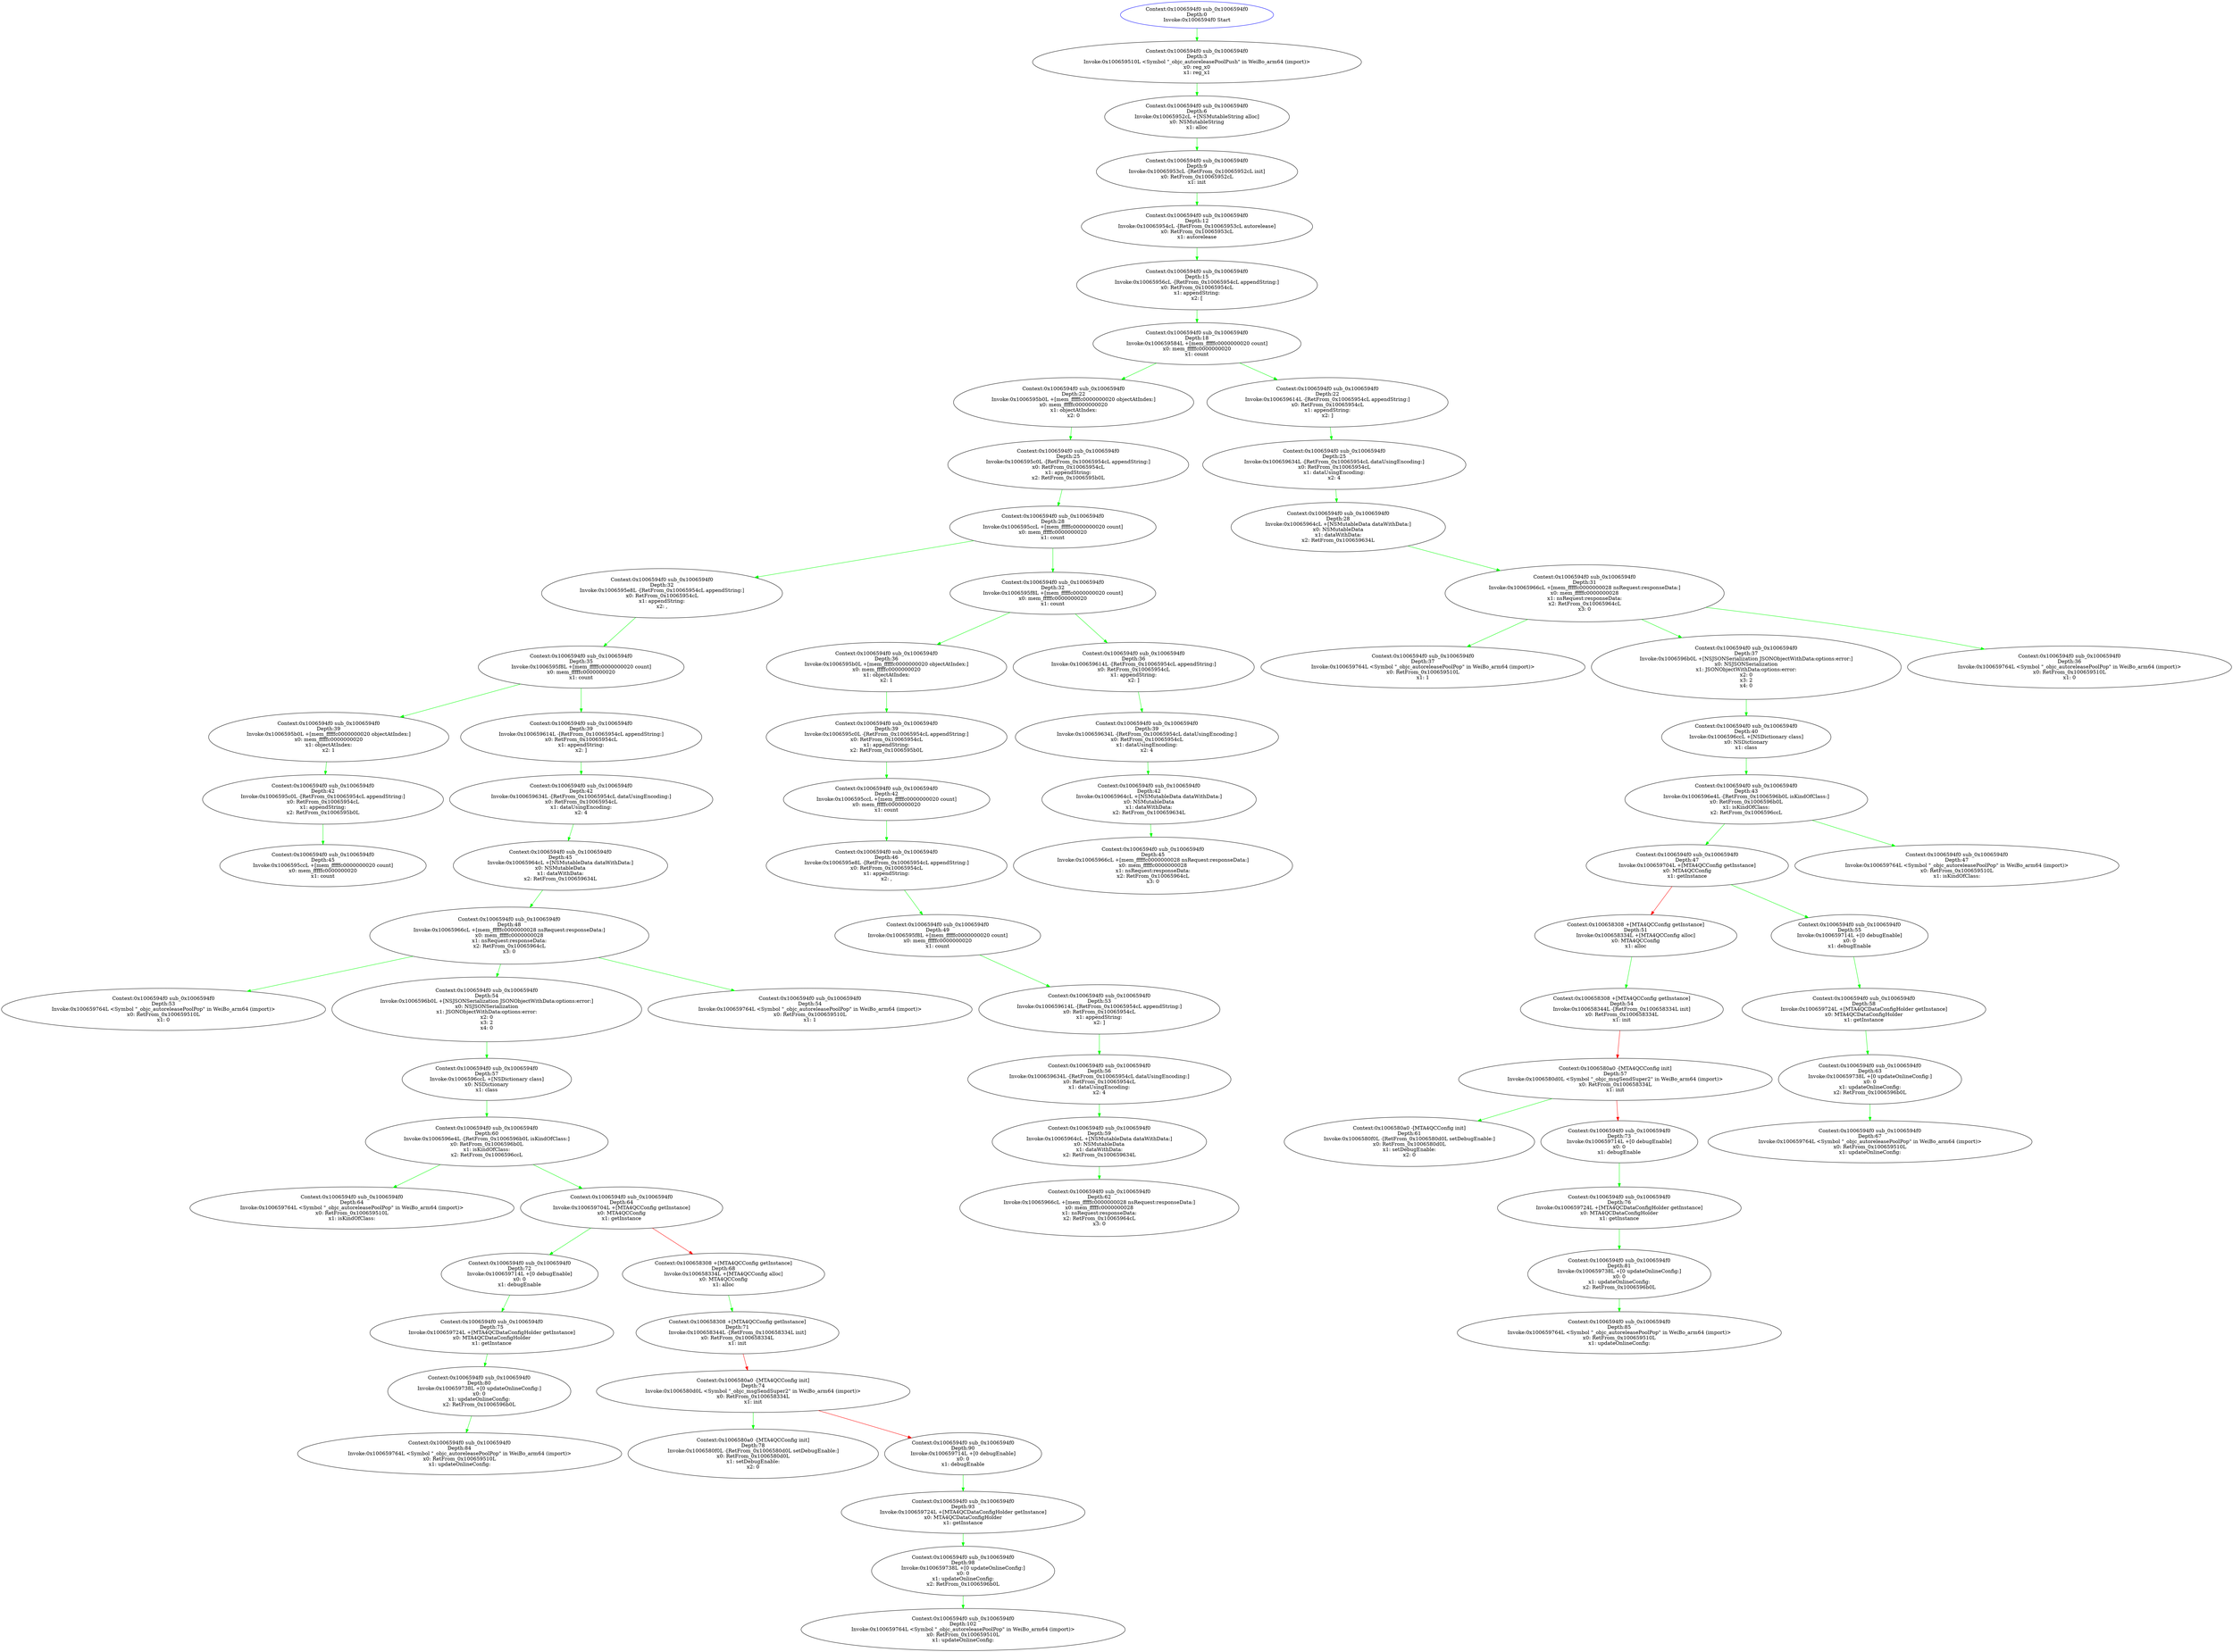 strict digraph  {
	"Context:0x1006594f0 sub_0x1006594f0
Depth:53
Invoke:0x100659764L <Symbol \"_objc_autoreleasePoolPop\" in WeiBo_arm64 (import)>
x0: \
RetFrom_0x100659510L
x1: 0
"	 [addr=4301625188,
		args="['RetFrom_0x100659510L', '0']",
		context=4301624560,
		des="<Symbol \"_objc_autoreleasePoolPop\" in WeiBo_arm64 (import)>",
		dp=None,
		pnode="Context:0x1006594f0 sub_0x1006594f0
Depth:48
Invoke:0x10065966cL +[mem_fffffc0000000028 nsRequest:responseData:]
x0: mem_fffffc0000000028
\
x1: nsRequest:responseData:
x2: RetFrom_0x10065964cL
x3: 0
"];
	"Context:0x1006594f0 sub_0x1006594f0
Depth:25
Invoke:0x1006595c0L -[RetFrom_0x10065954cL appendString:]
x0: RetFrom_0x10065954cL
\
x1: appendString:
x2: RetFrom_0x1006595b0L
"	 [addr=4301624768,
		args="['RetFrom_0x10065954cL', 'appendString:', 'RetFrom_0x1006595b0L']",
		context=4301624560,
		des="-[RetFrom_0x10065954cL appendString:]",
		dp=None,
		pnode="Context:0x1006594f0 sub_0x1006594f0
Depth:22
Invoke:0x1006595b0L +[mem_fffffc0000000020 objectAtIndex:]
x0: mem_fffffc0000000020
\
x1: objectAtIndex:
x2: 0
"];
	"Context:0x1006594f0 sub_0x1006594f0
Depth:28
Invoke:0x1006595ccL +[mem_fffffc0000000020 count]
x0: mem_fffffc0000000020
x1: count
"	 [addr=4301624780,
		args="['mem_fffffc0000000020', 'count']",
		context=4301624560,
		des="+[mem_fffffc0000000020 count]",
		dp=None,
		pnode="Context:0x1006594f0 sub_0x1006594f0
Depth:25
Invoke:0x1006595c0L -[RetFrom_0x10065954cL appendString:]
x0: RetFrom_0x10065954cL
\
x1: appendString:
x2: RetFrom_0x1006595b0L
"];
	"Context:0x1006594f0 sub_0x1006594f0
Depth:25
Invoke:0x1006595c0L -[RetFrom_0x10065954cL appendString:]
x0: RetFrom_0x10065954cL
\
x1: appendString:
x2: RetFrom_0x1006595b0L
" -> "Context:0x1006594f0 sub_0x1006594f0
Depth:28
Invoke:0x1006595ccL +[mem_fffffc0000000020 count]
x0: mem_fffffc0000000020
x1: count
"	 [color=green];
	"Context:0x1006594f0 sub_0x1006594f0
Depth:45
Invoke:0x1006595ccL +[mem_fffffc0000000020 count]
x0: mem_fffffc0000000020
x1: count
"	 [addr=4301624780,
		args="['mem_fffffc0000000020', 'count']",
		context=4301624560,
		des="+[mem_fffffc0000000020 count]",
		dp=None,
		pnode="Context:0x1006594f0 sub_0x1006594f0
Depth:42
Invoke:0x1006595c0L -[RetFrom_0x10065954cL appendString:]
x0: RetFrom_0x10065954cL
\
x1: appendString:
x2: RetFrom_0x1006595b0L
"];
	"Context:0x1006594f0 sub_0x1006594f0
Depth:0
Invoke:0x1006594f0 Start
"	 [addr=4301624560,
		args=None,
		color=blue,
		context=4301624560,
		context_name=sub_0x1006594f0,
		des=Start,
		dp=None,
		pnode=None];
	"Context:0x1006594f0 sub_0x1006594f0
Depth:3
Invoke:0x100659510L <Symbol \"_objc_autoreleasePoolPush\" in WeiBo_arm64 (import)>
x0: \
reg_x0
x1: reg_x1
"	 [addr=4301624592,
		args="['reg_x0', 'reg_x1']",
		context=4301624560,
		des="<Symbol \"_objc_autoreleasePoolPush\" in WeiBo_arm64 (import)>",
		dp=None,
		pnode="Context:0x1006594f0 sub_0x1006594f0
Depth:0
Invoke:0x1006594f0 Start
"];
	"Context:0x1006594f0 sub_0x1006594f0
Depth:0
Invoke:0x1006594f0 Start
" -> "Context:0x1006594f0 sub_0x1006594f0
Depth:3
Invoke:0x100659510L <Symbol \"_objc_autoreleasePoolPush\" in WeiBo_arm64 (import)>
x0: \
reg_x0
x1: reg_x1
"	 [color=green];
	"Context:0x1006594f0 sub_0x1006594f0
Depth:64
Invoke:0x100659764L <Symbol \"_objc_autoreleasePoolPop\" in WeiBo_arm64 (import)>
x0: \
RetFrom_0x100659510L
x1: isKindOfClass:
"	 [addr=4301625188,
		args="['RetFrom_0x100659510L', 'isKindOfClass:']",
		context=4301624560,
		des="<Symbol \"_objc_autoreleasePoolPop\" in WeiBo_arm64 (import)>",
		dp=None,
		pnode="Context:0x1006594f0 sub_0x1006594f0
Depth:60
Invoke:0x1006596e4L -[RetFrom_0x1006596b0L isKindOfClass:]
x0: RetFrom_0x1006596b0L
\
x1: isKindOfClass:
x2: RetFrom_0x1006596ccL
"];
	"Context:0x1006594f0 sub_0x1006594f0
Depth:80
Invoke:0x100659738L +[0 updateOnlineConfig:]
x0: 0
x1: updateOnlineConfig:
x2: RetFrom_\
0x1006596b0L
"	 [addr=4301625144,
		args="['0', 'updateOnlineConfig:', 'RetFrom_0x1006596b0L']",
		context=4301624560,
		des="+[0 updateOnlineConfig:]",
		dp=None,
		pnode="Context:0x1006594f0 sub_0x1006594f0
Depth:75
Invoke:0x100659724L +[MTA4QCDataConfigHolder getInstance]
x0: MTA4QCDataConfigHolder
\
x1: getInstance
"];
	"Context:0x1006594f0 sub_0x1006594f0
Depth:84
Invoke:0x100659764L <Symbol \"_objc_autoreleasePoolPop\" in WeiBo_arm64 (import)>
x0: \
RetFrom_0x100659510L
x1: updateOnlineConfig:
"	 [addr=4301625188,
		args="['RetFrom_0x100659510L', 'updateOnlineConfig:']",
		context=4301624560,
		des="<Symbol \"_objc_autoreleasePoolPop\" in WeiBo_arm64 (import)>",
		dp=None,
		pnode="Context:0x1006594f0 sub_0x1006594f0
Depth:80
Invoke:0x100659738L +[0 updateOnlineConfig:]
x0: 0
x1: updateOnlineConfig:
x2: RetFrom_\
0x1006596b0L
"];
	"Context:0x1006594f0 sub_0x1006594f0
Depth:80
Invoke:0x100659738L +[0 updateOnlineConfig:]
x0: 0
x1: updateOnlineConfig:
x2: RetFrom_\
0x1006596b0L
" -> "Context:0x1006594f0 sub_0x1006594f0
Depth:84
Invoke:0x100659764L <Symbol \"_objc_autoreleasePoolPop\" in WeiBo_arm64 (import)>
x0: \
RetFrom_0x100659510L
x1: updateOnlineConfig:
"	 [color=green];
	"Context:0x100658308 +[MTA4QCConfig getInstance]
Depth:51
Invoke:0x100658334L +[MTA4QCConfig alloc]
x0: MTA4QCConfig
x1: alloc
"	 [addr=4301620020,
		args="['MTA4QCConfig', 'alloc']",
		context=4301619976,
		des="+[MTA4QCConfig alloc]",
		dp="[MTA4QCConfig alloc]",
		pnode="Context:0x1006594f0 sub_0x1006594f0
Depth:47
Invoke:0x100659704L +[MTA4QCConfig getInstance]
x0: MTA4QCConfig
x1: getInstance
"];
	"Context:0x100658308 +[MTA4QCConfig getInstance]
Depth:54
Invoke:0x100658344L -[RetFrom_0x100658334L init]
x0: RetFrom_0x100658334L
\
x1: init
"	 [addr=4301620036,
		args="['RetFrom_0x100658334L', 'init']",
		context=4301619976,
		des="-[RetFrom_0x100658334L init]",
		dp=None,
		pnode="Context:0x100658308 +[MTA4QCConfig getInstance]
Depth:51
Invoke:0x100658334L +[MTA4QCConfig alloc]
x0: MTA4QCConfig
x1: alloc
"];
	"Context:0x100658308 +[MTA4QCConfig getInstance]
Depth:51
Invoke:0x100658334L +[MTA4QCConfig alloc]
x0: MTA4QCConfig
x1: alloc
" -> "Context:0x100658308 +[MTA4QCConfig getInstance]
Depth:54
Invoke:0x100658344L -[RetFrom_0x100658334L init]
x0: RetFrom_0x100658334L
\
x1: init
"	 [color=green];
	"Context:0x1006594f0 sub_0x1006594f0
Depth:42
Invoke:0x1006595ccL +[mem_fffffc0000000020 count]
x0: mem_fffffc0000000020
x1: count
"	 [addr=4301624780,
		args="['mem_fffffc0000000020', 'count']",
		context=4301624560,
		des="+[mem_fffffc0000000020 count]",
		dp=None,
		pnode="Context:0x1006594f0 sub_0x1006594f0
Depth:39
Invoke:0x1006595c0L -[RetFrom_0x10065954cL appendString:]
x0: RetFrom_0x10065954cL
\
x1: appendString:
x2: RetFrom_0x1006595b0L
"];
	"Context:0x1006594f0 sub_0x1006594f0
Depth:46
Invoke:0x1006595e8L -[RetFrom_0x10065954cL appendString:]
x0: RetFrom_0x10065954cL
\
x1: appendString:
x2: ,
"	 [addr=4301624808,
		args="['RetFrom_0x10065954cL', 'appendString:', ',']",
		context=4301624560,
		des="-[RetFrom_0x10065954cL appendString:]",
		dp=None,
		pnode="Context:0x1006594f0 sub_0x1006594f0
Depth:42
Invoke:0x1006595ccL +[mem_fffffc0000000020 count]
x0: mem_fffffc0000000020
x1: count
"];
	"Context:0x1006594f0 sub_0x1006594f0
Depth:42
Invoke:0x1006595ccL +[mem_fffffc0000000020 count]
x0: mem_fffffc0000000020
x1: count
" -> "Context:0x1006594f0 sub_0x1006594f0
Depth:46
Invoke:0x1006595e8L -[RetFrom_0x10065954cL appendString:]
x0: RetFrom_0x10065954cL
\
x1: appendString:
x2: ,
"	 [color=green];
	"Context:0x1006594f0 sub_0x1006594f0
Depth:39
Invoke:0x1006595b0L +[mem_fffffc0000000020 objectAtIndex:]
x0: mem_fffffc0000000020
\
x1: objectAtIndex:
x2: 1
"	 [addr=4301624752,
		args="['mem_fffffc0000000020', 'objectAtIndex:', '1']",
		context=4301624560,
		des="+[mem_fffffc0000000020 objectAtIndex:]",
		dp=None,
		pnode="Context:0x1006594f0 sub_0x1006594f0
Depth:35
Invoke:0x1006595f8L +[mem_fffffc0000000020 count]
x0: mem_fffffc0000000020
x1: count
"];
	"Context:0x1006594f0 sub_0x1006594f0
Depth:42
Invoke:0x1006595c0L -[RetFrom_0x10065954cL appendString:]
x0: RetFrom_0x10065954cL
\
x1: appendString:
x2: RetFrom_0x1006595b0L
"	 [addr=4301624768,
		args="['RetFrom_0x10065954cL', 'appendString:', 'RetFrom_0x1006595b0L']",
		context=4301624560,
		des="-[RetFrom_0x10065954cL appendString:]",
		dp=None,
		pnode="Context:0x1006594f0 sub_0x1006594f0
Depth:39
Invoke:0x1006595b0L +[mem_fffffc0000000020 objectAtIndex:]
x0: mem_fffffc0000000020
\
x1: objectAtIndex:
x2: 1
"];
	"Context:0x1006594f0 sub_0x1006594f0
Depth:39
Invoke:0x1006595b0L +[mem_fffffc0000000020 objectAtIndex:]
x0: mem_fffffc0000000020
\
x1: objectAtIndex:
x2: 1
" -> "Context:0x1006594f0 sub_0x1006594f0
Depth:42
Invoke:0x1006595c0L -[RetFrom_0x10065954cL appendString:]
x0: RetFrom_0x10065954cL
\
x1: appendString:
x2: RetFrom_0x1006595b0L
"	 [color=green];
	"Context:0x1006594f0 sub_0x1006594f0
Depth:58
Invoke:0x100659724L +[MTA4QCDataConfigHolder getInstance]
x0: MTA4QCDataConfigHolder
\
x1: getInstance
"	 [addr=4301625124,
		args="['MTA4QCDataConfigHolder', 'getInstance']",
		context=4301624560,
		des="+[MTA4QCDataConfigHolder getInstance]",
		dp=None,
		pnode="Context:0x1006594f0 sub_0x1006594f0
Depth:55
Invoke:0x100659714L +[0 debugEnable]
x0: 0
x1: debugEnable
"];
	"Context:0x1006594f0 sub_0x1006594f0
Depth:63
Invoke:0x100659738L +[0 updateOnlineConfig:]
x0: 0
x1: updateOnlineConfig:
x2: RetFrom_\
0x1006596b0L
"	 [addr=4301625144,
		args="['0', 'updateOnlineConfig:', 'RetFrom_0x1006596b0L']",
		context=4301624560,
		des="+[0 updateOnlineConfig:]",
		dp=None,
		pnode="Context:0x1006594f0 sub_0x1006594f0
Depth:58
Invoke:0x100659724L +[MTA4QCDataConfigHolder getInstance]
x0: MTA4QCDataConfigHolder
\
x1: getInstance
"];
	"Context:0x1006594f0 sub_0x1006594f0
Depth:58
Invoke:0x100659724L +[MTA4QCDataConfigHolder getInstance]
x0: MTA4QCDataConfigHolder
\
x1: getInstance
" -> "Context:0x1006594f0 sub_0x1006594f0
Depth:63
Invoke:0x100659738L +[0 updateOnlineConfig:]
x0: 0
x1: updateOnlineConfig:
x2: RetFrom_\
0x1006596b0L
"	 [color=green];
	"Context:0x1006594f0 sub_0x1006594f0
Depth:35
Invoke:0x1006595f8L +[mem_fffffc0000000020 count]
x0: mem_fffffc0000000020
x1: count
"	 [addr=4301624824,
		args="['mem_fffffc0000000020', 'count']",
		context=4301624560,
		des="+[mem_fffffc0000000020 count]",
		dp=None,
		pnode="Context:0x1006594f0 sub_0x1006594f0
Depth:32
Invoke:0x1006595e8L -[RetFrom_0x10065954cL appendString:]
x0: RetFrom_0x10065954cL
\
x1: appendString:
x2: ,
"];
	"Context:0x1006594f0 sub_0x1006594f0
Depth:35
Invoke:0x1006595f8L +[mem_fffffc0000000020 count]
x0: mem_fffffc0000000020
x1: count
" -> "Context:0x1006594f0 sub_0x1006594f0
Depth:39
Invoke:0x1006595b0L +[mem_fffffc0000000020 objectAtIndex:]
x0: mem_fffffc0000000020
\
x1: objectAtIndex:
x2: 1
"	 [color=green];
	"Context:0x1006594f0 sub_0x1006594f0
Depth:39
Invoke:0x100659614L -[RetFrom_0x10065954cL appendString:]
x0: RetFrom_0x10065954cL
\
x1: appendString:
x2: ]
"	 [addr=4301624852,
		args="['RetFrom_0x10065954cL', 'appendString:', ']']",
		context=4301624560,
		des="-[RetFrom_0x10065954cL appendString:]",
		dp=None,
		pnode="Context:0x1006594f0 sub_0x1006594f0
Depth:35
Invoke:0x1006595f8L +[mem_fffffc0000000020 count]
x0: mem_fffffc0000000020
x1: count
"];
	"Context:0x1006594f0 sub_0x1006594f0
Depth:35
Invoke:0x1006595f8L +[mem_fffffc0000000020 count]
x0: mem_fffffc0000000020
x1: count
" -> "Context:0x1006594f0 sub_0x1006594f0
Depth:39
Invoke:0x100659614L -[RetFrom_0x10065954cL appendString:]
x0: RetFrom_0x10065954cL
\
x1: appendString:
x2: ]
"	 [color=green];
	"Context:0x1006594f0 sub_0x1006594f0
Depth:25
Invoke:0x100659634L -[RetFrom_0x10065954cL dataUsingEncoding:]
x0: RetFrom_0x10065954cL
\
x1: dataUsingEncoding:
x2: 4
"	 [addr=4301624884,
		args="['RetFrom_0x10065954cL', 'dataUsingEncoding:', '4']",
		context=4301624560,
		des="-[RetFrom_0x10065954cL dataUsingEncoding:]",
		dp=None,
		pnode="Context:0x1006594f0 sub_0x1006594f0
Depth:22
Invoke:0x100659614L -[RetFrom_0x10065954cL appendString:]
x0: RetFrom_0x10065954cL
\
x1: appendString:
x2: ]
"];
	"Context:0x1006594f0 sub_0x1006594f0
Depth:28
Invoke:0x10065964cL +[NSMutableData dataWithData:]
x0: NSMutableData
x1: dataWithData:
\
x2: RetFrom_0x100659634L
"	 [addr=4301624908,
		args="['NSMutableData', 'dataWithData:', 'RetFrom_0x100659634L']",
		context=4301624560,
		des="+[NSMutableData dataWithData:]",
		dp=None,
		pnode="Context:0x1006594f0 sub_0x1006594f0
Depth:25
Invoke:0x100659634L -[RetFrom_0x10065954cL dataUsingEncoding:]
x0: RetFrom_0x10065954cL
\
x1: dataUsingEncoding:
x2: 4
"];
	"Context:0x1006594f0 sub_0x1006594f0
Depth:25
Invoke:0x100659634L -[RetFrom_0x10065954cL dataUsingEncoding:]
x0: RetFrom_0x10065954cL
\
x1: dataUsingEncoding:
x2: 4
" -> "Context:0x1006594f0 sub_0x1006594f0
Depth:28
Invoke:0x10065964cL +[NSMutableData dataWithData:]
x0: NSMutableData
x1: dataWithData:
\
x2: RetFrom_0x100659634L
"	 [color=green];
	"Context:0x1006594f0 sub_0x1006594f0
Depth:42
Invoke:0x10065964cL +[NSMutableData dataWithData:]
x0: NSMutableData
x1: dataWithData:
\
x2: RetFrom_0x100659634L
"	 [addr=4301624908,
		args="['NSMutableData', 'dataWithData:', 'RetFrom_0x100659634L']",
		context=4301624560,
		des="+[NSMutableData dataWithData:]",
		dp=None,
		pnode="Context:0x1006594f0 sub_0x1006594f0
Depth:39
Invoke:0x100659634L -[RetFrom_0x10065954cL dataUsingEncoding:]
x0: RetFrom_0x10065954cL
\
x1: dataUsingEncoding:
x2: 4
"];
	"Context:0x1006594f0 sub_0x1006594f0
Depth:45
Invoke:0x10065966cL +[mem_fffffc0000000028 nsRequest:responseData:]
x0: mem_fffffc0000000028
\
x1: nsRequest:responseData:
x2: RetFrom_0x10065964cL
x3: 0
"	 [addr=4301624940,
		args="['mem_fffffc0000000028', 'nsRequest:responseData:', 'RetFrom_0x10065964cL', '0']",
		context=4301624560,
		des="+[mem_fffffc0000000028 nsRequest:responseData:]",
		dp=None,
		pnode="Context:0x1006594f0 sub_0x1006594f0
Depth:42
Invoke:0x10065964cL +[NSMutableData dataWithData:]
x0: NSMutableData
x1: dataWithData:
\
x2: RetFrom_0x100659634L
"];
	"Context:0x1006594f0 sub_0x1006594f0
Depth:42
Invoke:0x10065964cL +[NSMutableData dataWithData:]
x0: NSMutableData
x1: dataWithData:
\
x2: RetFrom_0x100659634L
" -> "Context:0x1006594f0 sub_0x1006594f0
Depth:45
Invoke:0x10065966cL +[mem_fffffc0000000028 nsRequest:responseData:]
x0: mem_fffffc0000000028
\
x1: nsRequest:responseData:
x2: RetFrom_0x10065964cL
x3: 0
"	 [color=green];
	"Context:0x1006594f0 sub_0x1006594f0
Depth:22
Invoke:0x1006595b0L +[mem_fffffc0000000020 objectAtIndex:]
x0: mem_fffffc0000000020
\
x1: objectAtIndex:
x2: 0
"	 [addr=4301624752,
		args="['mem_fffffc0000000020', 'objectAtIndex:', '0']",
		context=4301624560,
		des="+[mem_fffffc0000000020 objectAtIndex:]",
		dp=None,
		pnode="Context:0x1006594f0 sub_0x1006594f0
Depth:18
Invoke:0x100659584L +[mem_fffffc0000000020 count]
x0: mem_fffffc0000000020
x1: count
"];
	"Context:0x1006594f0 sub_0x1006594f0
Depth:22
Invoke:0x1006595b0L +[mem_fffffc0000000020 objectAtIndex:]
x0: mem_fffffc0000000020
\
x1: objectAtIndex:
x2: 0
" -> "Context:0x1006594f0 sub_0x1006594f0
Depth:25
Invoke:0x1006595c0L -[RetFrom_0x10065954cL appendString:]
x0: RetFrom_0x10065954cL
\
x1: appendString:
x2: RetFrom_0x1006595b0L
"	 [color=green];
	"Context:0x1006594f0 sub_0x1006594f0
Depth:37
Invoke:0x100659764L <Symbol \"_objc_autoreleasePoolPop\" in WeiBo_arm64 (import)>
x0: \
RetFrom_0x100659510L
x1: 1
"	 [addr=4301625188,
		args="['RetFrom_0x100659510L', '1']",
		context=4301624560,
		des="<Symbol \"_objc_autoreleasePoolPop\" in WeiBo_arm64 (import)>",
		dp=None,
		pnode="Context:0x1006594f0 sub_0x1006594f0
Depth:31
Invoke:0x10065966cL +[mem_fffffc0000000028 nsRequest:responseData:]
x0: mem_fffffc0000000028
\
x1: nsRequest:responseData:
x2: RetFrom_0x10065964cL
x3: 0
"];
	"Context:0x1006594f0 sub_0x1006594f0
Depth:6
Invoke:0x10065952cL +[NSMutableString alloc]
x0: NSMutableString
x1: alloc
"	 [addr=4301624620,
		args="['NSMutableString', 'alloc']",
		context=4301624560,
		des="+[NSMutableString alloc]",
		dp="[NSMutableString alloc]",
		pnode="Context:0x1006594f0 sub_0x1006594f0
Depth:3
Invoke:0x100659510L <Symbol \"_objc_autoreleasePoolPush\" in WeiBo_arm64 (import)>
x0: \
reg_x0
x1: reg_x1
"];
	"Context:0x1006594f0 sub_0x1006594f0
Depth:3
Invoke:0x100659510L <Symbol \"_objc_autoreleasePoolPush\" in WeiBo_arm64 (import)>
x0: \
reg_x0
x1: reg_x1
" -> "Context:0x1006594f0 sub_0x1006594f0
Depth:6
Invoke:0x10065952cL +[NSMutableString alloc]
x0: NSMutableString
x1: alloc
"	 [color=green];
	"Context:0x1006594f0 sub_0x1006594f0
Depth:37
Invoke:0x1006596b0L +[NSJSONSerialization JSONObjectWithData:options:error:]
x0: NSJSONSerialization
\
x1: JSONObjectWithData:options:error:
x2: 0
x3: 2
x4: 0
"	 [addr=4301625008,
		args="['NSJSONSerialization', 'JSONObjectWithData:options:error:', '0', '2', '0']",
		context=4301624560,
		des="+[NSJSONSerialization JSONObjectWithData:options:error:]",
		dp="[NSJSONSerialization JSONObjectWithData:0 options:2 error:0 ]",
		pnode="Context:0x1006594f0 sub_0x1006594f0
Depth:31
Invoke:0x10065966cL +[mem_fffffc0000000028 nsRequest:responseData:]
x0: mem_fffffc0000000028
\
x1: nsRequest:responseData:
x2: RetFrom_0x10065964cL
x3: 0
"];
	"Context:0x1006594f0 sub_0x1006594f0
Depth:40
Invoke:0x1006596ccL +[NSDictionary class]
x0: NSDictionary
x1: class
"	 [addr=4301625036,
		args="['NSDictionary', 'class']",
		context=4301624560,
		des="+[NSDictionary class]",
		dp=None,
		pnode="Context:0x1006594f0 sub_0x1006594f0
Depth:37
Invoke:0x1006596b0L +[NSJSONSerialization JSONObjectWithData:options:error:]
x0: NSJSONSerialization
\
x1: JSONObjectWithData:options:error:
x2: 0
x3: 2
x4: 0
"];
	"Context:0x1006594f0 sub_0x1006594f0
Depth:37
Invoke:0x1006596b0L +[NSJSONSerialization JSONObjectWithData:options:error:]
x0: NSJSONSerialization
\
x1: JSONObjectWithData:options:error:
x2: 0
x3: 2
x4: 0
" -> "Context:0x1006594f0 sub_0x1006594f0
Depth:40
Invoke:0x1006596ccL +[NSDictionary class]
x0: NSDictionary
x1: class
"	 [color=green];
	"Context:0x1006594f0 sub_0x1006594f0
Depth:42
Invoke:0x1006595c0L -[RetFrom_0x10065954cL appendString:]
x0: RetFrom_0x10065954cL
\
x1: appendString:
x2: RetFrom_0x1006595b0L
" -> "Context:0x1006594f0 sub_0x1006594f0
Depth:45
Invoke:0x1006595ccL +[mem_fffffc0000000020 count]
x0: mem_fffffc0000000020
x1: count
"	 [color=green];
	"Context:0x1006594f0 sub_0x1006594f0
Depth:31
Invoke:0x10065966cL +[mem_fffffc0000000028 nsRequest:responseData:]
x0: mem_fffffc0000000028
\
x1: nsRequest:responseData:
x2: RetFrom_0x10065964cL
x3: 0
"	 [addr=4301624940,
		args="['mem_fffffc0000000028', 'nsRequest:responseData:', 'RetFrom_0x10065964cL', '0']",
		context=4301624560,
		des="+[mem_fffffc0000000028 nsRequest:responseData:]",
		dp=None,
		pnode="Context:0x1006594f0 sub_0x1006594f0
Depth:28
Invoke:0x10065964cL +[NSMutableData dataWithData:]
x0: NSMutableData
x1: dataWithData:
\
x2: RetFrom_0x100659634L
"];
	"Context:0x1006594f0 sub_0x1006594f0
Depth:28
Invoke:0x10065964cL +[NSMutableData dataWithData:]
x0: NSMutableData
x1: dataWithData:
\
x2: RetFrom_0x100659634L
" -> "Context:0x1006594f0 sub_0x1006594f0
Depth:31
Invoke:0x10065966cL +[mem_fffffc0000000028 nsRequest:responseData:]
x0: mem_fffffc0000000028
\
x1: nsRequest:responseData:
x2: RetFrom_0x10065964cL
x3: 0
"	 [color=green];
	"Context:0x1006594f0 sub_0x1006594f0
Depth:12
Invoke:0x10065954cL -[RetFrom_0x10065953cL autorelease]
x0: RetFrom_0x10065953cL
x1: \
autorelease
"	 [addr=4301624652,
		args="['RetFrom_0x10065953cL', 'autorelease']",
		context=4301624560,
		des="-[RetFrom_0x10065953cL autorelease]",
		dp="[[[NSMutableString alloc] init] autorelease]",
		pnode="Context:0x1006594f0 sub_0x1006594f0
Depth:9
Invoke:0x10065953cL -[RetFrom_0x10065952cL init]
x0: RetFrom_0x10065952cL
x1: init
"];
	"Context:0x1006594f0 sub_0x1006594f0
Depth:15
Invoke:0x10065956cL -[RetFrom_0x10065954cL appendString:]
x0: RetFrom_0x10065954cL
\
x1: appendString:
x2: [
"	 [addr=4301624684,
		args="['RetFrom_0x10065954cL', 'appendString:', '[']",
		context=4301624560,
		des="-[RetFrom_0x10065954cL appendString:]",
		dp=None,
		pnode="Context:0x1006594f0 sub_0x1006594f0
Depth:12
Invoke:0x10065954cL -[RetFrom_0x10065953cL autorelease]
x0: RetFrom_0x10065953cL
x1: \
autorelease
"];
	"Context:0x1006594f0 sub_0x1006594f0
Depth:12
Invoke:0x10065954cL -[RetFrom_0x10065953cL autorelease]
x0: RetFrom_0x10065953cL
x1: \
autorelease
" -> "Context:0x1006594f0 sub_0x1006594f0
Depth:15
Invoke:0x10065956cL -[RetFrom_0x10065954cL appendString:]
x0: RetFrom_0x10065954cL
\
x1: appendString:
x2: [
"	 [color=green];
	"Context:0x1006594f0 sub_0x1006594f0
Depth:93
Invoke:0x100659724L +[MTA4QCDataConfigHolder getInstance]
x0: MTA4QCDataConfigHolder
\
x1: getInstance
"	 [addr=4301625124,
		args="['MTA4QCDataConfigHolder', 'getInstance']",
		context=4301624560,
		des="+[MTA4QCDataConfigHolder getInstance]",
		dp=None,
		pnode="Context:0x1006594f0 sub_0x1006594f0
Depth:90
Invoke:0x100659714L +[0 debugEnable]
x0: 0
x1: debugEnable
"];
	"Context:0x1006594f0 sub_0x1006594f0
Depth:98
Invoke:0x100659738L +[0 updateOnlineConfig:]
x0: 0
x1: updateOnlineConfig:
x2: RetFrom_\
0x1006596b0L
"	 [addr=4301625144,
		args="['0', 'updateOnlineConfig:', 'RetFrom_0x1006596b0L']",
		context=4301624560,
		des="+[0 updateOnlineConfig:]",
		dp=None,
		pnode="Context:0x1006594f0 sub_0x1006594f0
Depth:93
Invoke:0x100659724L +[MTA4QCDataConfigHolder getInstance]
x0: MTA4QCDataConfigHolder
\
x1: getInstance
"];
	"Context:0x1006594f0 sub_0x1006594f0
Depth:93
Invoke:0x100659724L +[MTA4QCDataConfigHolder getInstance]
x0: MTA4QCDataConfigHolder
\
x1: getInstance
" -> "Context:0x1006594f0 sub_0x1006594f0
Depth:98
Invoke:0x100659738L +[0 updateOnlineConfig:]
x0: 0
x1: updateOnlineConfig:
x2: RetFrom_\
0x1006596b0L
"	 [color=green];
	"Context:0x1006580a0 -[MTA4QCConfig init]
Depth:57
Invoke:0x1006580d0L <Symbol \"_objc_msgSendSuper2\" in WeiBo_arm64 (import)>
x0: \
RetFrom_0x100658334L
x1: init
"	 [addr=4301619408,
		args="['RetFrom_0x100658334L', 'init']",
		context=4301619360,
		des="<Symbol \"_objc_msgSendSuper2\" in WeiBo_arm64 (import)>",
		dp="[[MTA4QCConfig alloc] init]",
		pnode="Context:0x100658308 +[MTA4QCConfig getInstance]
Depth:54
Invoke:0x100658344L -[RetFrom_0x100658334L init]
x0: RetFrom_0x100658334L
\
x1: init
"];
	"Context:0x1006580a0 -[MTA4QCConfig init]
Depth:61
Invoke:0x1006580f0L -[RetFrom_0x1006580d0L setDebugEnable:]
x0: RetFrom_0x1006580d0L
\
x1: setDebugEnable:
x2: 0
"	 [addr=4301619440,
		args="['RetFrom_0x1006580d0L', 'setDebugEnable:', '0']",
		context=4301619360,
		des="-[RetFrom_0x1006580d0L setDebugEnable:]",
		dp=None,
		pnode="Context:0x1006580a0 -[MTA4QCConfig init]
Depth:57
Invoke:0x1006580d0L <Symbol \"_objc_msgSendSuper2\" in WeiBo_arm64 (import)>
x0: \
RetFrom_0x100658334L
x1: init
"];
	"Context:0x1006580a0 -[MTA4QCConfig init]
Depth:57
Invoke:0x1006580d0L <Symbol \"_objc_msgSendSuper2\" in WeiBo_arm64 (import)>
x0: \
RetFrom_0x100658334L
x1: init
" -> "Context:0x1006580a0 -[MTA4QCConfig init]
Depth:61
Invoke:0x1006580f0L -[RetFrom_0x1006580d0L setDebugEnable:]
x0: RetFrom_0x1006580d0L
\
x1: setDebugEnable:
x2: 0
"	 [color=green];
	"Context:0x1006594f0 sub_0x1006594f0
Depth:73
Invoke:0x100659714L +[0 debugEnable]
x0: 0
x1: debugEnable
"	 [addr=4301625108,
		args="['0', 'debugEnable']",
		context=4301624560,
		des="+[0 debugEnable]",
		dp=None,
		pnode="Context:0x1006580a0 -[MTA4QCConfig init]
Depth:57
Invoke:0x1006580d0L <Symbol \"_objc_msgSendSuper2\" in WeiBo_arm64 (import)>
x0: \
RetFrom_0x100658334L
x1: init
"];
	"Context:0x1006580a0 -[MTA4QCConfig init]
Depth:57
Invoke:0x1006580d0L <Symbol \"_objc_msgSendSuper2\" in WeiBo_arm64 (import)>
x0: \
RetFrom_0x100658334L
x1: init
" -> "Context:0x1006594f0 sub_0x1006594f0
Depth:73
Invoke:0x100659714L +[0 debugEnable]
x0: 0
x1: debugEnable
"	 [color=red];
	"Context:0x1006594f0 sub_0x1006594f0
Depth:36
Invoke:0x1006595b0L +[mem_fffffc0000000020 objectAtIndex:]
x0: mem_fffffc0000000020
\
x1: objectAtIndex:
x2: 1
"	 [addr=4301624752,
		args="['mem_fffffc0000000020', 'objectAtIndex:', '1']",
		context=4301624560,
		des="+[mem_fffffc0000000020 objectAtIndex:]",
		dp=None,
		pnode="Context:0x1006594f0 sub_0x1006594f0
Depth:32
Invoke:0x1006595f8L +[mem_fffffc0000000020 count]
x0: mem_fffffc0000000020
x1: count
"];
	"Context:0x1006594f0 sub_0x1006594f0
Depth:39
Invoke:0x1006595c0L -[RetFrom_0x10065954cL appendString:]
x0: RetFrom_0x10065954cL
\
x1: appendString:
x2: RetFrom_0x1006595b0L
"	 [addr=4301624768,
		args="['RetFrom_0x10065954cL', 'appendString:', 'RetFrom_0x1006595b0L']",
		context=4301624560,
		des="-[RetFrom_0x10065954cL appendString:]",
		dp=None,
		pnode="Context:0x1006594f0 sub_0x1006594f0
Depth:36
Invoke:0x1006595b0L +[mem_fffffc0000000020 objectAtIndex:]
x0: mem_fffffc0000000020
\
x1: objectAtIndex:
x2: 1
"];
	"Context:0x1006594f0 sub_0x1006594f0
Depth:36
Invoke:0x1006595b0L +[mem_fffffc0000000020 objectAtIndex:]
x0: mem_fffffc0000000020
\
x1: objectAtIndex:
x2: 1
" -> "Context:0x1006594f0 sub_0x1006594f0
Depth:39
Invoke:0x1006595c0L -[RetFrom_0x10065954cL appendString:]
x0: RetFrom_0x10065954cL
\
x1: appendString:
x2: RetFrom_0x1006595b0L
"	 [color=green];
	"Context:0x1006594f0 sub_0x1006594f0
Depth:42
Invoke:0x100659634L -[RetFrom_0x10065954cL dataUsingEncoding:]
x0: RetFrom_0x10065954cL
\
x1: dataUsingEncoding:
x2: 4
"	 [addr=4301624884,
		args="['RetFrom_0x10065954cL', 'dataUsingEncoding:', '4']",
		context=4301624560,
		des="-[RetFrom_0x10065954cL dataUsingEncoding:]",
		dp=None,
		pnode="Context:0x1006594f0 sub_0x1006594f0
Depth:39
Invoke:0x100659614L -[RetFrom_0x10065954cL appendString:]
x0: RetFrom_0x10065954cL
\
x1: appendString:
x2: ]
"];
	"Context:0x1006594f0 sub_0x1006594f0
Depth:45
Invoke:0x10065964cL +[NSMutableData dataWithData:]
x0: NSMutableData
x1: dataWithData:
\
x2: RetFrom_0x100659634L
"	 [addr=4301624908,
		args="['NSMutableData', 'dataWithData:', 'RetFrom_0x100659634L']",
		context=4301624560,
		des="+[NSMutableData dataWithData:]",
		dp=None,
		pnode="Context:0x1006594f0 sub_0x1006594f0
Depth:42
Invoke:0x100659634L -[RetFrom_0x10065954cL dataUsingEncoding:]
x0: RetFrom_0x10065954cL
\
x1: dataUsingEncoding:
x2: 4
"];
	"Context:0x1006594f0 sub_0x1006594f0
Depth:42
Invoke:0x100659634L -[RetFrom_0x10065954cL dataUsingEncoding:]
x0: RetFrom_0x10065954cL
\
x1: dataUsingEncoding:
x2: 4
" -> "Context:0x1006594f0 sub_0x1006594f0
Depth:45
Invoke:0x10065964cL +[NSMutableData dataWithData:]
x0: NSMutableData
x1: dataWithData:
\
x2: RetFrom_0x100659634L
"	 [color=green];
	"Context:0x1006594f0 sub_0x1006594f0
Depth:43
Invoke:0x1006596e4L -[RetFrom_0x1006596b0L isKindOfClass:]
x0: RetFrom_0x1006596b0L
\
x1: isKindOfClass:
x2: RetFrom_0x1006596ccL
"	 [addr=4301625060,
		args="['RetFrom_0x1006596b0L', 'isKindOfClass:', 'RetFrom_0x1006596ccL']",
		context=4301624560,
		des="-[RetFrom_0x1006596b0L isKindOfClass:]",
		dp=None,
		pnode="Context:0x1006594f0 sub_0x1006594f0
Depth:40
Invoke:0x1006596ccL +[NSDictionary class]
x0: NSDictionary
x1: class
"];
	"Context:0x1006594f0 sub_0x1006594f0
Depth:40
Invoke:0x1006596ccL +[NSDictionary class]
x0: NSDictionary
x1: class
" -> "Context:0x1006594f0 sub_0x1006594f0
Depth:43
Invoke:0x1006596e4L -[RetFrom_0x1006596b0L isKindOfClass:]
x0: RetFrom_0x1006596b0L
\
x1: isKindOfClass:
x2: RetFrom_0x1006596ccL
"	 [color=green];
	"Context:0x1006580a0 -[MTA4QCConfig init]
Depth:74
Invoke:0x1006580d0L <Symbol \"_objc_msgSendSuper2\" in WeiBo_arm64 (import)>
x0: \
RetFrom_0x100658334L
x1: init
"	 [addr=4301619408,
		args="['RetFrom_0x100658334L', 'init']",
		context=4301619360,
		des="<Symbol \"_objc_msgSendSuper2\" in WeiBo_arm64 (import)>",
		dp="[[MTA4QCConfig alloc] init]",
		pnode="Context:0x100658308 +[MTA4QCConfig getInstance]
Depth:71
Invoke:0x100658344L -[RetFrom_0x100658334L init]
x0: RetFrom_0x100658334L
\
x1: init
"];
	"Context:0x1006580a0 -[MTA4QCConfig init]
Depth:78
Invoke:0x1006580f0L -[RetFrom_0x1006580d0L setDebugEnable:]
x0: RetFrom_0x1006580d0L
\
x1: setDebugEnable:
x2: 0
"	 [addr=4301619440,
		args="['RetFrom_0x1006580d0L', 'setDebugEnable:', '0']",
		context=4301619360,
		des="-[RetFrom_0x1006580d0L setDebugEnable:]",
		dp=None,
		pnode="Context:0x1006580a0 -[MTA4QCConfig init]
Depth:74
Invoke:0x1006580d0L <Symbol \"_objc_msgSendSuper2\" in WeiBo_arm64 (import)>
x0: \
RetFrom_0x100658334L
x1: init
"];
	"Context:0x1006580a0 -[MTA4QCConfig init]
Depth:74
Invoke:0x1006580d0L <Symbol \"_objc_msgSendSuper2\" in WeiBo_arm64 (import)>
x0: \
RetFrom_0x100658334L
x1: init
" -> "Context:0x1006580a0 -[MTA4QCConfig init]
Depth:78
Invoke:0x1006580f0L -[RetFrom_0x1006580d0L setDebugEnable:]
x0: RetFrom_0x1006580d0L
\
x1: setDebugEnable:
x2: 0
"	 [color=green];
	"Context:0x1006594f0 sub_0x1006594f0
Depth:90
Invoke:0x100659714L +[0 debugEnable]
x0: 0
x1: debugEnable
"	 [addr=4301625108,
		args="['0', 'debugEnable']",
		context=4301624560,
		des="+[0 debugEnable]",
		dp=None,
		pnode="Context:0x1006580a0 -[MTA4QCConfig init]
Depth:74
Invoke:0x1006580d0L <Symbol \"_objc_msgSendSuper2\" in WeiBo_arm64 (import)>
x0: \
RetFrom_0x100658334L
x1: init
"];
	"Context:0x1006580a0 -[MTA4QCConfig init]
Depth:74
Invoke:0x1006580d0L <Symbol \"_objc_msgSendSuper2\" in WeiBo_arm64 (import)>
x0: \
RetFrom_0x100658334L
x1: init
" -> "Context:0x1006594f0 sub_0x1006594f0
Depth:90
Invoke:0x100659714L +[0 debugEnable]
x0: 0
x1: debugEnable
"	 [color=red];
	"Context:0x1006594f0 sub_0x1006594f0
Depth:47
Invoke:0x100659704L +[MTA4QCConfig getInstance]
x0: MTA4QCConfig
x1: getInstance
"	 [addr=4301625092,
		args="['MTA4QCConfig', 'getInstance']",
		context=4301624560,
		des="+[MTA4QCConfig getInstance]",
		dp=None,
		pnode="Context:0x1006594f0 sub_0x1006594f0
Depth:43
Invoke:0x1006596e4L -[RetFrom_0x1006596b0L isKindOfClass:]
x0: RetFrom_0x1006596b0L
\
x1: isKindOfClass:
x2: RetFrom_0x1006596ccL
"];
	"Context:0x1006594f0 sub_0x1006594f0
Depth:47
Invoke:0x100659704L +[MTA4QCConfig getInstance]
x0: MTA4QCConfig
x1: getInstance
" -> "Context:0x100658308 +[MTA4QCConfig getInstance]
Depth:51
Invoke:0x100658334L +[MTA4QCConfig alloc]
x0: MTA4QCConfig
x1: alloc
"	 [color=red];
	"Context:0x1006594f0 sub_0x1006594f0
Depth:55
Invoke:0x100659714L +[0 debugEnable]
x0: 0
x1: debugEnable
"	 [addr=4301625108,
		args="['0', 'debugEnable']",
		context=4301624560,
		des="+[0 debugEnable]",
		dp=None,
		pnode="Context:0x1006594f0 sub_0x1006594f0
Depth:47
Invoke:0x100659704L +[MTA4QCConfig getInstance]
x0: MTA4QCConfig
x1: getInstance
"];
	"Context:0x1006594f0 sub_0x1006594f0
Depth:47
Invoke:0x100659704L +[MTA4QCConfig getInstance]
x0: MTA4QCConfig
x1: getInstance
" -> "Context:0x1006594f0 sub_0x1006594f0
Depth:55
Invoke:0x100659714L +[0 debugEnable]
x0: 0
x1: debugEnable
"	 [color=green];
	"Context:0x1006594f0 sub_0x1006594f0
Depth:67
Invoke:0x100659764L <Symbol \"_objc_autoreleasePoolPop\" in WeiBo_arm64 (import)>
x0: \
RetFrom_0x100659510L
x1: updateOnlineConfig:
"	 [addr=4301625188,
		args="['RetFrom_0x100659510L', 'updateOnlineConfig:']",
		context=4301624560,
		des="<Symbol \"_objc_autoreleasePoolPop\" in WeiBo_arm64 (import)>",
		dp=None,
		pnode="Context:0x1006594f0 sub_0x1006594f0
Depth:63
Invoke:0x100659738L +[0 updateOnlineConfig:]
x0: 0
x1: updateOnlineConfig:
x2: RetFrom_\
0x1006596b0L
"];
	"Context:0x1006594f0 sub_0x1006594f0
Depth:63
Invoke:0x100659738L +[0 updateOnlineConfig:]
x0: 0
x1: updateOnlineConfig:
x2: RetFrom_\
0x1006596b0L
" -> "Context:0x1006594f0 sub_0x1006594f0
Depth:67
Invoke:0x100659764L <Symbol \"_objc_autoreleasePoolPop\" in WeiBo_arm64 (import)>
x0: \
RetFrom_0x100659510L
x1: updateOnlineConfig:
"	 [color=green];
	"Context:0x1006594f0 sub_0x1006594f0
Depth:39
Invoke:0x100659634L -[RetFrom_0x10065954cL dataUsingEncoding:]
x0: RetFrom_0x10065954cL
\
x1: dataUsingEncoding:
x2: 4
"	 [addr=4301624884,
		args="['RetFrom_0x10065954cL', 'dataUsingEncoding:', '4']",
		context=4301624560,
		des="-[RetFrom_0x10065954cL dataUsingEncoding:]",
		dp=None,
		pnode="Context:0x1006594f0 sub_0x1006594f0
Depth:36
Invoke:0x100659614L -[RetFrom_0x10065954cL appendString:]
x0: RetFrom_0x10065954cL
\
x1: appendString:
x2: ]
"];
	"Context:0x1006594f0 sub_0x1006594f0
Depth:39
Invoke:0x100659634L -[RetFrom_0x10065954cL dataUsingEncoding:]
x0: RetFrom_0x10065954cL
\
x1: dataUsingEncoding:
x2: 4
" -> "Context:0x1006594f0 sub_0x1006594f0
Depth:42
Invoke:0x10065964cL +[NSMutableData dataWithData:]
x0: NSMutableData
x1: dataWithData:
\
x2: RetFrom_0x100659634L
"	 [color=green];
	"Context:0x1006594f0 sub_0x1006594f0
Depth:39
Invoke:0x1006595c0L -[RetFrom_0x10065954cL appendString:]
x0: RetFrom_0x10065954cL
\
x1: appendString:
x2: RetFrom_0x1006595b0L
" -> "Context:0x1006594f0 sub_0x1006594f0
Depth:42
Invoke:0x1006595ccL +[mem_fffffc0000000020 count]
x0: mem_fffffc0000000020
x1: count
"	 [color=green];
	"Context:0x1006594f0 sub_0x1006594f0
Depth:32
Invoke:0x1006595e8L -[RetFrom_0x10065954cL appendString:]
x0: RetFrom_0x10065954cL
\
x1: appendString:
x2: ,
"	 [addr=4301624808,
		args="['RetFrom_0x10065954cL', 'appendString:', ',']",
		context=4301624560,
		des="-[RetFrom_0x10065954cL appendString:]",
		dp=None,
		pnode="Context:0x1006594f0 sub_0x1006594f0
Depth:28
Invoke:0x1006595ccL +[mem_fffffc0000000020 count]
x0: mem_fffffc0000000020
x1: count
"];
	"Context:0x1006594f0 sub_0x1006594f0
Depth:32
Invoke:0x1006595e8L -[RetFrom_0x10065954cL appendString:]
x0: RetFrom_0x10065954cL
\
x1: appendString:
x2: ,
" -> "Context:0x1006594f0 sub_0x1006594f0
Depth:35
Invoke:0x1006595f8L +[mem_fffffc0000000020 count]
x0: mem_fffffc0000000020
x1: count
"	 [color=green];
	"Context:0x1006594f0 sub_0x1006594f0
Depth:31
Invoke:0x10065966cL +[mem_fffffc0000000028 nsRequest:responseData:]
x0: mem_fffffc0000000028
\
x1: nsRequest:responseData:
x2: RetFrom_0x10065964cL
x3: 0
" -> "Context:0x1006594f0 sub_0x1006594f0
Depth:37
Invoke:0x100659764L <Symbol \"_objc_autoreleasePoolPop\" in WeiBo_arm64 (import)>
x0: \
RetFrom_0x100659510L
x1: 1
"	 [color=green];
	"Context:0x1006594f0 sub_0x1006594f0
Depth:31
Invoke:0x10065966cL +[mem_fffffc0000000028 nsRequest:responseData:]
x0: mem_fffffc0000000028
\
x1: nsRequest:responseData:
x2: RetFrom_0x10065964cL
x3: 0
" -> "Context:0x1006594f0 sub_0x1006594f0
Depth:37
Invoke:0x1006596b0L +[NSJSONSerialization JSONObjectWithData:options:error:]
x0: NSJSONSerialization
\
x1: JSONObjectWithData:options:error:
x2: 0
x3: 2
x4: 0
"	 [color=green];
	"Context:0x1006594f0 sub_0x1006594f0
Depth:36
Invoke:0x100659764L <Symbol \"_objc_autoreleasePoolPop\" in WeiBo_arm64 (import)>
x0: \
RetFrom_0x100659510L
x1: 0
"	 [addr=4301625188,
		args="['RetFrom_0x100659510L', '0']",
		context=4301624560,
		des="<Symbol \"_objc_autoreleasePoolPop\" in WeiBo_arm64 (import)>",
		dp=None,
		pnode="Context:0x1006594f0 sub_0x1006594f0
Depth:31
Invoke:0x10065966cL +[mem_fffffc0000000028 nsRequest:responseData:]
x0: mem_fffffc0000000028
\
x1: nsRequest:responseData:
x2: RetFrom_0x10065964cL
x3: 0
"];
	"Context:0x1006594f0 sub_0x1006594f0
Depth:31
Invoke:0x10065966cL +[mem_fffffc0000000028 nsRequest:responseData:]
x0: mem_fffffc0000000028
\
x1: nsRequest:responseData:
x2: RetFrom_0x10065964cL
x3: 0
" -> "Context:0x1006594f0 sub_0x1006594f0
Depth:36
Invoke:0x100659764L <Symbol \"_objc_autoreleasePoolPop\" in WeiBo_arm64 (import)>
x0: \
RetFrom_0x100659510L
x1: 0
"	 [color=green];
	"Context:0x1006594f0 sub_0x1006594f0
Depth:55
Invoke:0x100659714L +[0 debugEnable]
x0: 0
x1: debugEnable
" -> "Context:0x1006594f0 sub_0x1006594f0
Depth:58
Invoke:0x100659724L +[MTA4QCDataConfigHolder getInstance]
x0: MTA4QCDataConfigHolder
\
x1: getInstance
"	 [color=green];
	"Context:0x1006594f0 sub_0x1006594f0
Depth:9
Invoke:0x10065953cL -[RetFrom_0x10065952cL init]
x0: RetFrom_0x10065952cL
x1: init
"	 [addr=4301624636,
		args="['RetFrom_0x10065952cL', 'init']",
		context=4301624560,
		des="-[RetFrom_0x10065952cL init]",
		dp="[[NSMutableString alloc] init]",
		pnode="Context:0x1006594f0 sub_0x1006594f0
Depth:6
Invoke:0x10065952cL +[NSMutableString alloc]
x0: NSMutableString
x1: alloc
"];
	"Context:0x1006594f0 sub_0x1006594f0
Depth:9
Invoke:0x10065953cL -[RetFrom_0x10065952cL init]
x0: RetFrom_0x10065952cL
x1: init
" -> "Context:0x1006594f0 sub_0x1006594f0
Depth:12
Invoke:0x10065954cL -[RetFrom_0x10065953cL autorelease]
x0: RetFrom_0x10065953cL
x1: \
autorelease
"	 [color=green];
	"Context:0x1006594f0 sub_0x1006594f0
Depth:76
Invoke:0x100659724L +[MTA4QCDataConfigHolder getInstance]
x0: MTA4QCDataConfigHolder
\
x1: getInstance
"	 [addr=4301625124,
		args="['MTA4QCDataConfigHolder', 'getInstance']",
		context=4301624560,
		des="+[MTA4QCDataConfigHolder getInstance]",
		dp=None,
		pnode="Context:0x1006594f0 sub_0x1006594f0
Depth:73
Invoke:0x100659714L +[0 debugEnable]
x0: 0
x1: debugEnable
"];
	"Context:0x1006594f0 sub_0x1006594f0
Depth:81
Invoke:0x100659738L +[0 updateOnlineConfig:]
x0: 0
x1: updateOnlineConfig:
x2: RetFrom_\
0x1006596b0L
"	 [addr=4301625144,
		args="['0', 'updateOnlineConfig:', 'RetFrom_0x1006596b0L']",
		context=4301624560,
		des="+[0 updateOnlineConfig:]",
		dp=None,
		pnode="Context:0x1006594f0 sub_0x1006594f0
Depth:76
Invoke:0x100659724L +[MTA4QCDataConfigHolder getInstance]
x0: MTA4QCDataConfigHolder
\
x1: getInstance
"];
	"Context:0x1006594f0 sub_0x1006594f0
Depth:76
Invoke:0x100659724L +[MTA4QCDataConfigHolder getInstance]
x0: MTA4QCDataConfigHolder
\
x1: getInstance
" -> "Context:0x1006594f0 sub_0x1006594f0
Depth:81
Invoke:0x100659738L +[0 updateOnlineConfig:]
x0: 0
x1: updateOnlineConfig:
x2: RetFrom_\
0x1006596b0L
"	 [color=green];
	"Context:0x1006594f0 sub_0x1006594f0
Depth:54
Invoke:0x1006596b0L +[NSJSONSerialization JSONObjectWithData:options:error:]
x0: NSJSONSerialization
\
x1: JSONObjectWithData:options:error:
x2: 0
x3: 2
x4: 0
"	 [addr=4301625008,
		args="['NSJSONSerialization', 'JSONObjectWithData:options:error:', '0', '2', '0']",
		context=4301624560,
		des="+[NSJSONSerialization JSONObjectWithData:options:error:]",
		dp="[NSJSONSerialization JSONObjectWithData:0 options:2 error:0 ]",
		pnode="Context:0x1006594f0 sub_0x1006594f0
Depth:48
Invoke:0x10065966cL +[mem_fffffc0000000028 nsRequest:responseData:]
x0: mem_fffffc0000000028
\
x1: nsRequest:responseData:
x2: RetFrom_0x10065964cL
x3: 0
"];
	"Context:0x1006594f0 sub_0x1006594f0
Depth:57
Invoke:0x1006596ccL +[NSDictionary class]
x0: NSDictionary
x1: class
"	 [addr=4301625036,
		args="['NSDictionary', 'class']",
		context=4301624560,
		des="+[NSDictionary class]",
		dp=None,
		pnode="Context:0x1006594f0 sub_0x1006594f0
Depth:54
Invoke:0x1006596b0L +[NSJSONSerialization JSONObjectWithData:options:error:]
x0: NSJSONSerialization
\
x1: JSONObjectWithData:options:error:
x2: 0
x3: 2
x4: 0
"];
	"Context:0x1006594f0 sub_0x1006594f0
Depth:54
Invoke:0x1006596b0L +[NSJSONSerialization JSONObjectWithData:options:error:]
x0: NSJSONSerialization
\
x1: JSONObjectWithData:options:error:
x2: 0
x3: 2
x4: 0
" -> "Context:0x1006594f0 sub_0x1006594f0
Depth:57
Invoke:0x1006596ccL +[NSDictionary class]
x0: NSDictionary
x1: class
"	 [color=green];
	"Context:0x1006594f0 sub_0x1006594f0
Depth:85
Invoke:0x100659764L <Symbol \"_objc_autoreleasePoolPop\" in WeiBo_arm64 (import)>
x0: \
RetFrom_0x100659510L
x1: updateOnlineConfig:
"	 [addr=4301625188,
		args="['RetFrom_0x100659510L', 'updateOnlineConfig:']",
		context=4301624560,
		des="<Symbol \"_objc_autoreleasePoolPop\" in WeiBo_arm64 (import)>",
		dp=None,
		pnode="Context:0x1006594f0 sub_0x1006594f0
Depth:81
Invoke:0x100659738L +[0 updateOnlineConfig:]
x0: 0
x1: updateOnlineConfig:
x2: RetFrom_\
0x1006596b0L
"];
	"Context:0x1006594f0 sub_0x1006594f0
Depth:81
Invoke:0x100659738L +[0 updateOnlineConfig:]
x0: 0
x1: updateOnlineConfig:
x2: RetFrom_\
0x1006596b0L
" -> "Context:0x1006594f0 sub_0x1006594f0
Depth:85
Invoke:0x100659764L <Symbol \"_objc_autoreleasePoolPop\" in WeiBo_arm64 (import)>
x0: \
RetFrom_0x100659510L
x1: updateOnlineConfig:
"	 [color=green];
	"Context:0x1006594f0 sub_0x1006594f0
Depth:6
Invoke:0x10065952cL +[NSMutableString alloc]
x0: NSMutableString
x1: alloc
" -> "Context:0x1006594f0 sub_0x1006594f0
Depth:9
Invoke:0x10065953cL -[RetFrom_0x10065952cL init]
x0: RetFrom_0x10065952cL
x1: init
"	 [color=green];
	"Context:0x1006594f0 sub_0x1006594f0
Depth:47
Invoke:0x100659764L <Symbol \"_objc_autoreleasePoolPop\" in WeiBo_arm64 (import)>
x0: \
RetFrom_0x100659510L
x1: isKindOfClass:
"	 [addr=4301625188,
		args="['RetFrom_0x100659510L', 'isKindOfClass:']",
		context=4301624560,
		des="<Symbol \"_objc_autoreleasePoolPop\" in WeiBo_arm64 (import)>",
		dp=None,
		pnode="Context:0x1006594f0 sub_0x1006594f0
Depth:43
Invoke:0x1006596e4L -[RetFrom_0x1006596b0L isKindOfClass:]
x0: RetFrom_0x1006596b0L
\
x1: isKindOfClass:
x2: RetFrom_0x1006596ccL
"];
	"Context:0x1006594f0 sub_0x1006594f0
Depth:60
Invoke:0x1006596e4L -[RetFrom_0x1006596b0L isKindOfClass:]
x0: RetFrom_0x1006596b0L
\
x1: isKindOfClass:
x2: RetFrom_0x1006596ccL
"	 [addr=4301625060,
		args="['RetFrom_0x1006596b0L', 'isKindOfClass:', 'RetFrom_0x1006596ccL']",
		context=4301624560,
		des="-[RetFrom_0x1006596b0L isKindOfClass:]",
		dp=None,
		pnode="Context:0x1006594f0 sub_0x1006594f0
Depth:57
Invoke:0x1006596ccL +[NSDictionary class]
x0: NSDictionary
x1: class
"];
	"Context:0x1006594f0 sub_0x1006594f0
Depth:60
Invoke:0x1006596e4L -[RetFrom_0x1006596b0L isKindOfClass:]
x0: RetFrom_0x1006596b0L
\
x1: isKindOfClass:
x2: RetFrom_0x1006596ccL
" -> "Context:0x1006594f0 sub_0x1006594f0
Depth:64
Invoke:0x100659764L <Symbol \"_objc_autoreleasePoolPop\" in WeiBo_arm64 (import)>
x0: \
RetFrom_0x100659510L
x1: isKindOfClass:
"	 [color=green];
	"Context:0x1006594f0 sub_0x1006594f0
Depth:64
Invoke:0x100659704L +[MTA4QCConfig getInstance]
x0: MTA4QCConfig
x1: getInstance
"	 [addr=4301625092,
		args="['MTA4QCConfig', 'getInstance']",
		context=4301624560,
		des="+[MTA4QCConfig getInstance]",
		dp=None,
		pnode="Context:0x1006594f0 sub_0x1006594f0
Depth:60
Invoke:0x1006596e4L -[RetFrom_0x1006596b0L isKindOfClass:]
x0: RetFrom_0x1006596b0L
\
x1: isKindOfClass:
x2: RetFrom_0x1006596ccL
"];
	"Context:0x1006594f0 sub_0x1006594f0
Depth:60
Invoke:0x1006596e4L -[RetFrom_0x1006596b0L isKindOfClass:]
x0: RetFrom_0x1006596b0L
\
x1: isKindOfClass:
x2: RetFrom_0x1006596ccL
" -> "Context:0x1006594f0 sub_0x1006594f0
Depth:64
Invoke:0x100659704L +[MTA4QCConfig getInstance]
x0: MTA4QCConfig
x1: getInstance
"	 [color=green];
	"Context:0x1006594f0 sub_0x1006594f0
Depth:22
Invoke:0x100659614L -[RetFrom_0x10065954cL appendString:]
x0: RetFrom_0x10065954cL
\
x1: appendString:
x2: ]
"	 [addr=4301624852,
		args="['RetFrom_0x10065954cL', 'appendString:', ']']",
		context=4301624560,
		des="-[RetFrom_0x10065954cL appendString:]",
		dp=None,
		pnode="Context:0x1006594f0 sub_0x1006594f0
Depth:18
Invoke:0x100659584L +[mem_fffffc0000000020 count]
x0: mem_fffffc0000000020
x1: count
"];
	"Context:0x1006594f0 sub_0x1006594f0
Depth:22
Invoke:0x100659614L -[RetFrom_0x10065954cL appendString:]
x0: RetFrom_0x10065954cL
\
x1: appendString:
x2: ]
" -> "Context:0x1006594f0 sub_0x1006594f0
Depth:25
Invoke:0x100659634L -[RetFrom_0x10065954cL dataUsingEncoding:]
x0: RetFrom_0x10065954cL
\
x1: dataUsingEncoding:
x2: 4
"	 [color=green];
	"Context:0x1006594f0 sub_0x1006594f0
Depth:75
Invoke:0x100659724L +[MTA4QCDataConfigHolder getInstance]
x0: MTA4QCDataConfigHolder
\
x1: getInstance
"	 [addr=4301625124,
		args="['MTA4QCDataConfigHolder', 'getInstance']",
		context=4301624560,
		des="+[MTA4QCDataConfigHolder getInstance]",
		dp=None,
		pnode="Context:0x1006594f0 sub_0x1006594f0
Depth:72
Invoke:0x100659714L +[0 debugEnable]
x0: 0
x1: debugEnable
"];
	"Context:0x1006594f0 sub_0x1006594f0
Depth:75
Invoke:0x100659724L +[MTA4QCDataConfigHolder getInstance]
x0: MTA4QCDataConfigHolder
\
x1: getInstance
" -> "Context:0x1006594f0 sub_0x1006594f0
Depth:80
Invoke:0x100659738L +[0 updateOnlineConfig:]
x0: 0
x1: updateOnlineConfig:
x2: RetFrom_\
0x1006596b0L
"	 [color=green];
	"Context:0x1006594f0 sub_0x1006594f0
Depth:54
Invoke:0x100659764L <Symbol \"_objc_autoreleasePoolPop\" in WeiBo_arm64 (import)>
x0: \
RetFrom_0x100659510L
x1: 1
"	 [addr=4301625188,
		args="['RetFrom_0x100659510L', '1']",
		context=4301624560,
		des="<Symbol \"_objc_autoreleasePoolPop\" in WeiBo_arm64 (import)>",
		dp=None,
		pnode="Context:0x1006594f0 sub_0x1006594f0
Depth:48
Invoke:0x10065966cL +[mem_fffffc0000000028 nsRequest:responseData:]
x0: mem_fffffc0000000028
\
x1: nsRequest:responseData:
x2: RetFrom_0x10065964cL
x3: 0
"];
	"Context:0x1006594f0 sub_0x1006594f0
Depth:102
Invoke:0x100659764L <Symbol \"_objc_autoreleasePoolPop\" in WeiBo_arm64 (import)>
x0: \
RetFrom_0x100659510L
x1: updateOnlineConfig:
"	 [addr=4301625188,
		args="['RetFrom_0x100659510L', 'updateOnlineConfig:']",
		context=4301624560,
		des="<Symbol \"_objc_autoreleasePoolPop\" in WeiBo_arm64 (import)>",
		dp=None,
		pnode="Context:0x1006594f0 sub_0x1006594f0
Depth:98
Invoke:0x100659738L +[0 updateOnlineConfig:]
x0: 0
x1: updateOnlineConfig:
x2: RetFrom_\
0x1006596b0L
"];
	"Context:0x1006594f0 sub_0x1006594f0
Depth:98
Invoke:0x100659738L +[0 updateOnlineConfig:]
x0: 0
x1: updateOnlineConfig:
x2: RetFrom_\
0x1006596b0L
" -> "Context:0x1006594f0 sub_0x1006594f0
Depth:102
Invoke:0x100659764L <Symbol \"_objc_autoreleasePoolPop\" in WeiBo_arm64 (import)>
x0: \
RetFrom_0x100659510L
x1: updateOnlineConfig:
"	 [color=green];
	"Context:0x1006594f0 sub_0x1006594f0
Depth:56
Invoke:0x100659634L -[RetFrom_0x10065954cL dataUsingEncoding:]
x0: RetFrom_0x10065954cL
\
x1: dataUsingEncoding:
x2: 4
"	 [addr=4301624884,
		args="['RetFrom_0x10065954cL', 'dataUsingEncoding:', '4']",
		context=4301624560,
		des="-[RetFrom_0x10065954cL dataUsingEncoding:]",
		dp=None,
		pnode="Context:0x1006594f0 sub_0x1006594f0
Depth:53
Invoke:0x100659614L -[RetFrom_0x10065954cL appendString:]
x0: RetFrom_0x10065954cL
\
x1: appendString:
x2: ]
"];
	"Context:0x1006594f0 sub_0x1006594f0
Depth:59
Invoke:0x10065964cL +[NSMutableData dataWithData:]
x0: NSMutableData
x1: dataWithData:
\
x2: RetFrom_0x100659634L
"	 [addr=4301624908,
		args="['NSMutableData', 'dataWithData:', 'RetFrom_0x100659634L']",
		context=4301624560,
		des="+[NSMutableData dataWithData:]",
		dp=None,
		pnode="Context:0x1006594f0 sub_0x1006594f0
Depth:56
Invoke:0x100659634L -[RetFrom_0x10065954cL dataUsingEncoding:]
x0: RetFrom_0x10065954cL
\
x1: dataUsingEncoding:
x2: 4
"];
	"Context:0x1006594f0 sub_0x1006594f0
Depth:56
Invoke:0x100659634L -[RetFrom_0x10065954cL dataUsingEncoding:]
x0: RetFrom_0x10065954cL
\
x1: dataUsingEncoding:
x2: 4
" -> "Context:0x1006594f0 sub_0x1006594f0
Depth:59
Invoke:0x10065964cL +[NSMutableData dataWithData:]
x0: NSMutableData
x1: dataWithData:
\
x2: RetFrom_0x100659634L
"	 [color=green];
	"Context:0x1006594f0 sub_0x1006594f0
Depth:28
Invoke:0x1006595ccL +[mem_fffffc0000000020 count]
x0: mem_fffffc0000000020
x1: count
" -> "Context:0x1006594f0 sub_0x1006594f0
Depth:32
Invoke:0x1006595e8L -[RetFrom_0x10065954cL appendString:]
x0: RetFrom_0x10065954cL
\
x1: appendString:
x2: ,
"	 [color=green];
	"Context:0x1006594f0 sub_0x1006594f0
Depth:32
Invoke:0x1006595f8L +[mem_fffffc0000000020 count]
x0: mem_fffffc0000000020
x1: count
"	 [addr=4301624824,
		args="['mem_fffffc0000000020', 'count']",
		context=4301624560,
		des="+[mem_fffffc0000000020 count]",
		dp=None,
		pnode="Context:0x1006594f0 sub_0x1006594f0
Depth:28
Invoke:0x1006595ccL +[mem_fffffc0000000020 count]
x0: mem_fffffc0000000020
x1: count
"];
	"Context:0x1006594f0 sub_0x1006594f0
Depth:28
Invoke:0x1006595ccL +[mem_fffffc0000000020 count]
x0: mem_fffffc0000000020
x1: count
" -> "Context:0x1006594f0 sub_0x1006594f0
Depth:32
Invoke:0x1006595f8L +[mem_fffffc0000000020 count]
x0: mem_fffffc0000000020
x1: count
"	 [color=green];
	"Context:0x1006594f0 sub_0x1006594f0
Depth:73
Invoke:0x100659714L +[0 debugEnable]
x0: 0
x1: debugEnable
" -> "Context:0x1006594f0 sub_0x1006594f0
Depth:76
Invoke:0x100659724L +[MTA4QCDataConfigHolder getInstance]
x0: MTA4QCDataConfigHolder
\
x1: getInstance
"	 [color=green];
	"Context:0x100658308 +[MTA4QCConfig getInstance]
Depth:71
Invoke:0x100658344L -[RetFrom_0x100658334L init]
x0: RetFrom_0x100658334L
\
x1: init
"	 [addr=4301620036,
		args="['RetFrom_0x100658334L', 'init']",
		context=4301619976,
		des="-[RetFrom_0x100658334L init]",
		dp=None,
		pnode="Context:0x100658308 +[MTA4QCConfig getInstance]
Depth:68
Invoke:0x100658334L +[MTA4QCConfig alloc]
x0: MTA4QCConfig
x1: alloc
"];
	"Context:0x100658308 +[MTA4QCConfig getInstance]
Depth:71
Invoke:0x100658344L -[RetFrom_0x100658334L init]
x0: RetFrom_0x100658334L
\
x1: init
" -> "Context:0x1006580a0 -[MTA4QCConfig init]
Depth:74
Invoke:0x1006580d0L <Symbol \"_objc_msgSendSuper2\" in WeiBo_arm64 (import)>
x0: \
RetFrom_0x100658334L
x1: init
"	 [color=red];
	"Context:0x1006594f0 sub_0x1006594f0
Depth:72
Invoke:0x100659714L +[0 debugEnable]
x0: 0
x1: debugEnable
"	 [addr=4301625108,
		args="['0', 'debugEnable']",
		context=4301624560,
		des="+[0 debugEnable]",
		dp=None,
		pnode="Context:0x1006594f0 sub_0x1006594f0
Depth:64
Invoke:0x100659704L +[MTA4QCConfig getInstance]
x0: MTA4QCConfig
x1: getInstance
"];
	"Context:0x1006594f0 sub_0x1006594f0
Depth:64
Invoke:0x100659704L +[MTA4QCConfig getInstance]
x0: MTA4QCConfig
x1: getInstance
" -> "Context:0x1006594f0 sub_0x1006594f0
Depth:72
Invoke:0x100659714L +[0 debugEnable]
x0: 0
x1: debugEnable
"	 [color=green];
	"Context:0x100658308 +[MTA4QCConfig getInstance]
Depth:68
Invoke:0x100658334L +[MTA4QCConfig alloc]
x0: MTA4QCConfig
x1: alloc
"	 [addr=4301620020,
		args="['MTA4QCConfig', 'alloc']",
		context=4301619976,
		des="+[MTA4QCConfig alloc]",
		dp="[MTA4QCConfig alloc]",
		pnode="Context:0x1006594f0 sub_0x1006594f0
Depth:64
Invoke:0x100659704L +[MTA4QCConfig getInstance]
x0: MTA4QCConfig
x1: getInstance
"];
	"Context:0x1006594f0 sub_0x1006594f0
Depth:64
Invoke:0x100659704L +[MTA4QCConfig getInstance]
x0: MTA4QCConfig
x1: getInstance
" -> "Context:0x100658308 +[MTA4QCConfig getInstance]
Depth:68
Invoke:0x100658334L +[MTA4QCConfig alloc]
x0: MTA4QCConfig
x1: alloc
"	 [color=red];
	"Context:0x1006594f0 sub_0x1006594f0
Depth:18
Invoke:0x100659584L +[mem_fffffc0000000020 count]
x0: mem_fffffc0000000020
x1: count
"	 [addr=4301624708,
		args="['mem_fffffc0000000020', 'count']",
		context=4301624560,
		des="+[mem_fffffc0000000020 count]",
		dp=None,
		pnode="Context:0x1006594f0 sub_0x1006594f0
Depth:15
Invoke:0x10065956cL -[RetFrom_0x10065954cL appendString:]
x0: RetFrom_0x10065954cL
\
x1: appendString:
x2: [
"];
	"Context:0x1006594f0 sub_0x1006594f0
Depth:18
Invoke:0x100659584L +[mem_fffffc0000000020 count]
x0: mem_fffffc0000000020
x1: count
" -> "Context:0x1006594f0 sub_0x1006594f0
Depth:22
Invoke:0x1006595b0L +[mem_fffffc0000000020 objectAtIndex:]
x0: mem_fffffc0000000020
\
x1: objectAtIndex:
x2: 0
"	 [color=green];
	"Context:0x1006594f0 sub_0x1006594f0
Depth:18
Invoke:0x100659584L +[mem_fffffc0000000020 count]
x0: mem_fffffc0000000020
x1: count
" -> "Context:0x1006594f0 sub_0x1006594f0
Depth:22
Invoke:0x100659614L -[RetFrom_0x10065954cL appendString:]
x0: RetFrom_0x10065954cL
\
x1: appendString:
x2: ]
"	 [color=green];
	"Context:0x1006594f0 sub_0x1006594f0
Depth:62
Invoke:0x10065966cL +[mem_fffffc0000000028 nsRequest:responseData:]
x0: mem_fffffc0000000028
\
x1: nsRequest:responseData:
x2: RetFrom_0x10065964cL
x3: 0
"	 [addr=4301624940,
		args="['mem_fffffc0000000028', 'nsRequest:responseData:', 'RetFrom_0x10065964cL', '0']",
		context=4301624560,
		des="+[mem_fffffc0000000028 nsRequest:responseData:]",
		dp=None,
		pnode="Context:0x1006594f0 sub_0x1006594f0
Depth:59
Invoke:0x10065964cL +[NSMutableData dataWithData:]
x0: NSMutableData
x1: dataWithData:
\
x2: RetFrom_0x100659634L
"];
	"Context:0x100658308 +[MTA4QCConfig getInstance]
Depth:54
Invoke:0x100658344L -[RetFrom_0x100658334L init]
x0: RetFrom_0x100658334L
\
x1: init
" -> "Context:0x1006580a0 -[MTA4QCConfig init]
Depth:57
Invoke:0x1006580d0L <Symbol \"_objc_msgSendSuper2\" in WeiBo_arm64 (import)>
x0: \
RetFrom_0x100658334L
x1: init
"	 [color=red];
	"Context:0x1006594f0 sub_0x1006594f0
Depth:48
Invoke:0x10065966cL +[mem_fffffc0000000028 nsRequest:responseData:]
x0: mem_fffffc0000000028
\
x1: nsRequest:responseData:
x2: RetFrom_0x10065964cL
x3: 0
"	 [addr=4301624940,
		args="['mem_fffffc0000000028', 'nsRequest:responseData:', 'RetFrom_0x10065964cL', '0']",
		context=4301624560,
		des="+[mem_fffffc0000000028 nsRequest:responseData:]",
		dp=None,
		pnode="Context:0x1006594f0 sub_0x1006594f0
Depth:45
Invoke:0x10065964cL +[NSMutableData dataWithData:]
x0: NSMutableData
x1: dataWithData:
\
x2: RetFrom_0x100659634L
"];
	"Context:0x1006594f0 sub_0x1006594f0
Depth:45
Invoke:0x10065964cL +[NSMutableData dataWithData:]
x0: NSMutableData
x1: dataWithData:
\
x2: RetFrom_0x100659634L
" -> "Context:0x1006594f0 sub_0x1006594f0
Depth:48
Invoke:0x10065966cL +[mem_fffffc0000000028 nsRequest:responseData:]
x0: mem_fffffc0000000028
\
x1: nsRequest:responseData:
x2: RetFrom_0x10065964cL
x3: 0
"	 [color=green];
	"Context:0x1006594f0 sub_0x1006594f0
Depth:49
Invoke:0x1006595f8L +[mem_fffffc0000000020 count]
x0: mem_fffffc0000000020
x1: count
"	 [addr=4301624824,
		args="['mem_fffffc0000000020', 'count']",
		context=4301624560,
		des="+[mem_fffffc0000000020 count]",
		dp=None,
		pnode="Context:0x1006594f0 sub_0x1006594f0
Depth:46
Invoke:0x1006595e8L -[RetFrom_0x10065954cL appendString:]
x0: RetFrom_0x10065954cL
\
x1: appendString:
x2: ,
"];
	"Context:0x1006594f0 sub_0x1006594f0
Depth:46
Invoke:0x1006595e8L -[RetFrom_0x10065954cL appendString:]
x0: RetFrom_0x10065954cL
\
x1: appendString:
x2: ,
" -> "Context:0x1006594f0 sub_0x1006594f0
Depth:49
Invoke:0x1006595f8L +[mem_fffffc0000000020 count]
x0: mem_fffffc0000000020
x1: count
"	 [color=green];
	"Context:0x1006594f0 sub_0x1006594f0
Depth:43
Invoke:0x1006596e4L -[RetFrom_0x1006596b0L isKindOfClass:]
x0: RetFrom_0x1006596b0L
\
x1: isKindOfClass:
x2: RetFrom_0x1006596ccL
" -> "Context:0x1006594f0 sub_0x1006594f0
Depth:47
Invoke:0x100659704L +[MTA4QCConfig getInstance]
x0: MTA4QCConfig
x1: getInstance
"	 [color=green];
	"Context:0x1006594f0 sub_0x1006594f0
Depth:43
Invoke:0x1006596e4L -[RetFrom_0x1006596b0L isKindOfClass:]
x0: RetFrom_0x1006596b0L
\
x1: isKindOfClass:
x2: RetFrom_0x1006596ccL
" -> "Context:0x1006594f0 sub_0x1006594f0
Depth:47
Invoke:0x100659764L <Symbol \"_objc_autoreleasePoolPop\" in WeiBo_arm64 (import)>
x0: \
RetFrom_0x100659510L
x1: isKindOfClass:
"	 [color=green];
	"Context:0x1006594f0 sub_0x1006594f0
Depth:48
Invoke:0x10065966cL +[mem_fffffc0000000028 nsRequest:responseData:]
x0: mem_fffffc0000000028
\
x1: nsRequest:responseData:
x2: RetFrom_0x10065964cL
x3: 0
" -> "Context:0x1006594f0 sub_0x1006594f0
Depth:53
Invoke:0x100659764L <Symbol \"_objc_autoreleasePoolPop\" in WeiBo_arm64 (import)>
x0: \
RetFrom_0x100659510L
x1: 0
"	 [color=green];
	"Context:0x1006594f0 sub_0x1006594f0
Depth:48
Invoke:0x10065966cL +[mem_fffffc0000000028 nsRequest:responseData:]
x0: mem_fffffc0000000028
\
x1: nsRequest:responseData:
x2: RetFrom_0x10065964cL
x3: 0
" -> "Context:0x1006594f0 sub_0x1006594f0
Depth:54
Invoke:0x1006596b0L +[NSJSONSerialization JSONObjectWithData:options:error:]
x0: NSJSONSerialization
\
x1: JSONObjectWithData:options:error:
x2: 0
x3: 2
x4: 0
"	 [color=green];
	"Context:0x1006594f0 sub_0x1006594f0
Depth:48
Invoke:0x10065966cL +[mem_fffffc0000000028 nsRequest:responseData:]
x0: mem_fffffc0000000028
\
x1: nsRequest:responseData:
x2: RetFrom_0x10065964cL
x3: 0
" -> "Context:0x1006594f0 sub_0x1006594f0
Depth:54
Invoke:0x100659764L <Symbol \"_objc_autoreleasePoolPop\" in WeiBo_arm64 (import)>
x0: \
RetFrom_0x100659510L
x1: 1
"	 [color=green];
	"Context:0x1006594f0 sub_0x1006594f0
Depth:57
Invoke:0x1006596ccL +[NSDictionary class]
x0: NSDictionary
x1: class
" -> "Context:0x1006594f0 sub_0x1006594f0
Depth:60
Invoke:0x1006596e4L -[RetFrom_0x1006596b0L isKindOfClass:]
x0: RetFrom_0x1006596b0L
\
x1: isKindOfClass:
x2: RetFrom_0x1006596ccL
"	 [color=green];
	"Context:0x1006594f0 sub_0x1006594f0
Depth:72
Invoke:0x100659714L +[0 debugEnable]
x0: 0
x1: debugEnable
" -> "Context:0x1006594f0 sub_0x1006594f0
Depth:75
Invoke:0x100659724L +[MTA4QCDataConfigHolder getInstance]
x0: MTA4QCDataConfigHolder
\
x1: getInstance
"	 [color=green];
	"Context:0x100658308 +[MTA4QCConfig getInstance]
Depth:68
Invoke:0x100658334L +[MTA4QCConfig alloc]
x0: MTA4QCConfig
x1: alloc
" -> "Context:0x100658308 +[MTA4QCConfig getInstance]
Depth:71
Invoke:0x100658344L -[RetFrom_0x100658334L init]
x0: RetFrom_0x100658334L
\
x1: init
"	 [color=green];
	"Context:0x1006594f0 sub_0x1006594f0
Depth:32
Invoke:0x1006595f8L +[mem_fffffc0000000020 count]
x0: mem_fffffc0000000020
x1: count
" -> "Context:0x1006594f0 sub_0x1006594f0
Depth:36
Invoke:0x1006595b0L +[mem_fffffc0000000020 objectAtIndex:]
x0: mem_fffffc0000000020
\
x1: objectAtIndex:
x2: 1
"	 [color=green];
	"Context:0x1006594f0 sub_0x1006594f0
Depth:36
Invoke:0x100659614L -[RetFrom_0x10065954cL appendString:]
x0: RetFrom_0x10065954cL
\
x1: appendString:
x2: ]
"	 [addr=4301624852,
		args="['RetFrom_0x10065954cL', 'appendString:', ']']",
		context=4301624560,
		des="-[RetFrom_0x10065954cL appendString:]",
		dp=None,
		pnode="Context:0x1006594f0 sub_0x1006594f0
Depth:32
Invoke:0x1006595f8L +[mem_fffffc0000000020 count]
x0: mem_fffffc0000000020
x1: count
"];
	"Context:0x1006594f0 sub_0x1006594f0
Depth:32
Invoke:0x1006595f8L +[mem_fffffc0000000020 count]
x0: mem_fffffc0000000020
x1: count
" -> "Context:0x1006594f0 sub_0x1006594f0
Depth:36
Invoke:0x100659614L -[RetFrom_0x10065954cL appendString:]
x0: RetFrom_0x10065954cL
\
x1: appendString:
x2: ]
"	 [color=green];
	"Context:0x1006594f0 sub_0x1006594f0
Depth:39
Invoke:0x100659614L -[RetFrom_0x10065954cL appendString:]
x0: RetFrom_0x10065954cL
\
x1: appendString:
x2: ]
" -> "Context:0x1006594f0 sub_0x1006594f0
Depth:42
Invoke:0x100659634L -[RetFrom_0x10065954cL dataUsingEncoding:]
x0: RetFrom_0x10065954cL
\
x1: dataUsingEncoding:
x2: 4
"	 [color=green];
	"Context:0x1006594f0 sub_0x1006594f0
Depth:90
Invoke:0x100659714L +[0 debugEnable]
x0: 0
x1: debugEnable
" -> "Context:0x1006594f0 sub_0x1006594f0
Depth:93
Invoke:0x100659724L +[MTA4QCDataConfigHolder getInstance]
x0: MTA4QCDataConfigHolder
\
x1: getInstance
"	 [color=green];
	"Context:0x1006594f0 sub_0x1006594f0
Depth:59
Invoke:0x10065964cL +[NSMutableData dataWithData:]
x0: NSMutableData
x1: dataWithData:
\
x2: RetFrom_0x100659634L
" -> "Context:0x1006594f0 sub_0x1006594f0
Depth:62
Invoke:0x10065966cL +[mem_fffffc0000000028 nsRequest:responseData:]
x0: mem_fffffc0000000028
\
x1: nsRequest:responseData:
x2: RetFrom_0x10065964cL
x3: 0
"	 [color=green];
	"Context:0x1006594f0 sub_0x1006594f0
Depth:53
Invoke:0x100659614L -[RetFrom_0x10065954cL appendString:]
x0: RetFrom_0x10065954cL
\
x1: appendString:
x2: ]
"	 [addr=4301624852,
		args="['RetFrom_0x10065954cL', 'appendString:', ']']",
		context=4301624560,
		des="-[RetFrom_0x10065954cL appendString:]",
		dp=None,
		pnode="Context:0x1006594f0 sub_0x1006594f0
Depth:49
Invoke:0x1006595f8L +[mem_fffffc0000000020 count]
x0: mem_fffffc0000000020
x1: count
"];
	"Context:0x1006594f0 sub_0x1006594f0
Depth:49
Invoke:0x1006595f8L +[mem_fffffc0000000020 count]
x0: mem_fffffc0000000020
x1: count
" -> "Context:0x1006594f0 sub_0x1006594f0
Depth:53
Invoke:0x100659614L -[RetFrom_0x10065954cL appendString:]
x0: RetFrom_0x10065954cL
\
x1: appendString:
x2: ]
"	 [color=green];
	"Context:0x1006594f0 sub_0x1006594f0
Depth:15
Invoke:0x10065956cL -[RetFrom_0x10065954cL appendString:]
x0: RetFrom_0x10065954cL
\
x1: appendString:
x2: [
" -> "Context:0x1006594f0 sub_0x1006594f0
Depth:18
Invoke:0x100659584L +[mem_fffffc0000000020 count]
x0: mem_fffffc0000000020
x1: count
"	 [color=green];
	"Context:0x1006594f0 sub_0x1006594f0
Depth:53
Invoke:0x100659614L -[RetFrom_0x10065954cL appendString:]
x0: RetFrom_0x10065954cL
\
x1: appendString:
x2: ]
" -> "Context:0x1006594f0 sub_0x1006594f0
Depth:56
Invoke:0x100659634L -[RetFrom_0x10065954cL dataUsingEncoding:]
x0: RetFrom_0x10065954cL
\
x1: dataUsingEncoding:
x2: 4
"	 [color=green];
	"Context:0x1006594f0 sub_0x1006594f0
Depth:36
Invoke:0x100659614L -[RetFrom_0x10065954cL appendString:]
x0: RetFrom_0x10065954cL
\
x1: appendString:
x2: ]
" -> "Context:0x1006594f0 sub_0x1006594f0
Depth:39
Invoke:0x100659634L -[RetFrom_0x10065954cL dataUsingEncoding:]
x0: RetFrom_0x10065954cL
\
x1: dataUsingEncoding:
x2: 4
"	 [color=green];
}

